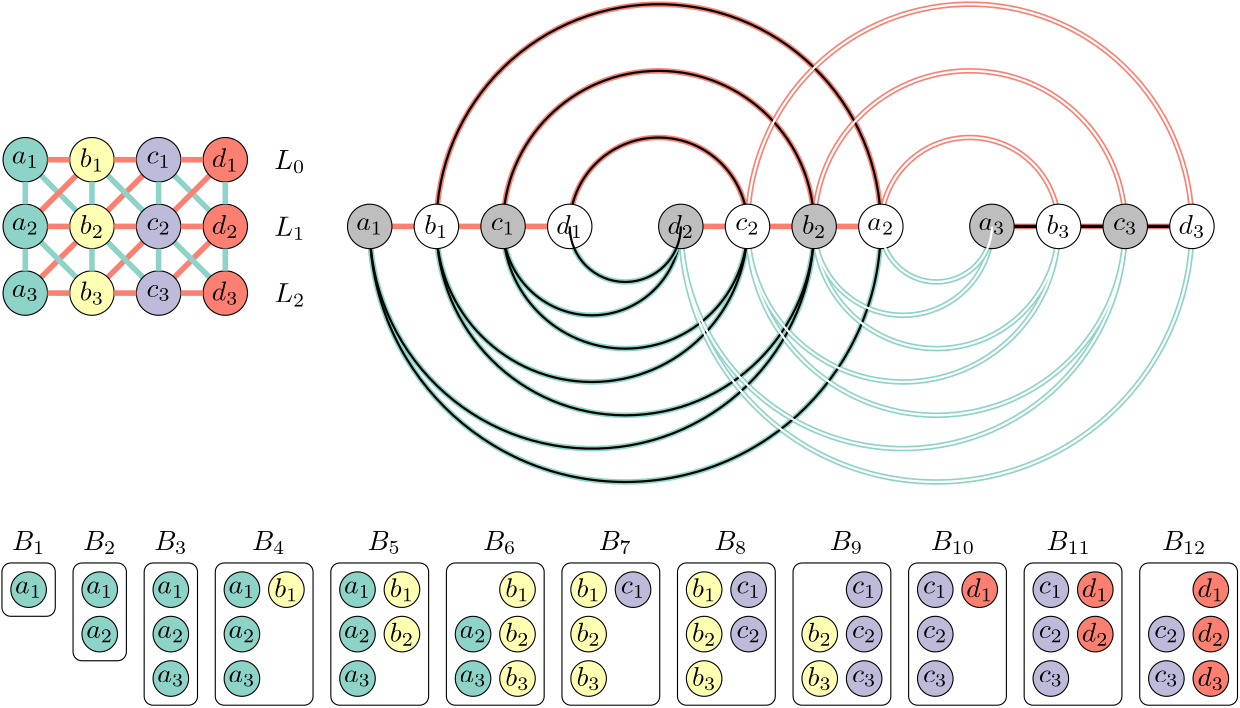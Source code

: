<?xml version="1.0"?>
<!DOCTYPE ipe SYSTEM "ipe.dtd">
<ipe version="70218" creator="Ipe 7.2.18">
<info created="D:20200901120612" modified="D:20200902082952"/>
<ipestyle name="basic">
<symbol name="arrow/arc(spx)">
<path stroke="sym-stroke" fill="sym-stroke" pen="sym-pen">
0 0 m
-1 0.333 l
-1 -0.333 l
h
</path>
</symbol>
<symbol name="arrow/farc(spx)">
<path stroke="sym-stroke" fill="white" pen="sym-pen">
0 0 m
-1 0.333 l
-1 -0.333 l
h
</path>
</symbol>
<symbol name="arrow/ptarc(spx)">
<path stroke="sym-stroke" fill="sym-stroke" pen="sym-pen">
0 0 m
-1 0.333 l
-0.8 0 l
-1 -0.333 l
h
</path>
</symbol>
<symbol name="arrow/fptarc(spx)">
<path stroke="sym-stroke" fill="white" pen="sym-pen">
0 0 m
-1 0.333 l
-0.8 0 l
-1 -0.333 l
h
</path>
</symbol>
<symbol name="mark/circle(sx)" transformations="translations">
<path fill="sym-stroke">
0.6 0 0 0.6 0 0 e
0.4 0 0 0.4 0 0 e
</path>
</symbol>
<symbol name="mark/disk(sx)" transformations="translations">
<path fill="sym-stroke">
0.6 0 0 0.6 0 0 e
</path>
</symbol>
<symbol name="mark/fdisk(sfx)" transformations="translations">
<group>
<path fill="sym-fill">
0.5 0 0 0.5 0 0 e
</path>
<path fill="sym-stroke" fillrule="eofill">
0.6 0 0 0.6 0 0 e
0.4 0 0 0.4 0 0 e
</path>
</group>
</symbol>
<symbol name="mark/box(sx)" transformations="translations">
<path fill="sym-stroke" fillrule="eofill">
-0.6 -0.6 m
0.6 -0.6 l
0.6 0.6 l
-0.6 0.6 l
h
-0.4 -0.4 m
0.4 -0.4 l
0.4 0.4 l
-0.4 0.4 l
h
</path>
</symbol>
<symbol name="mark/square(sx)" transformations="translations">
<path fill="sym-stroke">
-0.6 -0.6 m
0.6 -0.6 l
0.6 0.6 l
-0.6 0.6 l
h
</path>
</symbol>
<symbol name="mark/fsquare(sfx)" transformations="translations">
<group>
<path fill="sym-fill">
-0.5 -0.5 m
0.5 -0.5 l
0.5 0.5 l
-0.5 0.5 l
h
</path>
<path fill="sym-stroke" fillrule="eofill">
-0.6 -0.6 m
0.6 -0.6 l
0.6 0.6 l
-0.6 0.6 l
h
-0.4 -0.4 m
0.4 -0.4 l
0.4 0.4 l
-0.4 0.4 l
h
</path>
</group>
</symbol>
<symbol name="mark/cross(sx)" transformations="translations">
<group>
<path fill="sym-stroke">
-0.43 -0.57 m
0.57 0.43 l
0.43 0.57 l
-0.57 -0.43 l
h
</path>
<path fill="sym-stroke">
-0.43 0.57 m
0.57 -0.43 l
0.43 -0.57 l
-0.57 0.43 l
h
</path>
</group>
</symbol>
<symbol name="arrow/fnormal(spx)">
<path stroke="sym-stroke" fill="white" pen="sym-pen">
0 0 m
-1 0.333 l
-1 -0.333 l
h
</path>
</symbol>
<symbol name="arrow/pointed(spx)">
<path stroke="sym-stroke" fill="sym-stroke" pen="sym-pen">
0 0 m
-1 0.333 l
-0.8 0 l
-1 -0.333 l
h
</path>
</symbol>
<symbol name="arrow/fpointed(spx)">
<path stroke="sym-stroke" fill="white" pen="sym-pen">
0 0 m
-1 0.333 l
-0.8 0 l
-1 -0.333 l
h
</path>
</symbol>
<symbol name="arrow/linear(spx)">
<path stroke="sym-stroke" pen="sym-pen">
-1 0.333 m
0 0 l
-1 -0.333 l
</path>
</symbol>
<symbol name="arrow/fdouble(spx)">
<path stroke="sym-stroke" fill="white" pen="sym-pen">
0 0 m
-1 0.333 l
-1 -0.333 l
h
-1 0 m
-2 0.333 l
-2 -0.333 l
h
</path>
</symbol>
<symbol name="arrow/double(spx)">
<path stroke="sym-stroke" fill="sym-stroke" pen="sym-pen">
0 0 m
-1 0.333 l
-1 -0.333 l
h
-1 0 m
-2 0.333 l
-2 -0.333 l
h
</path>
</symbol>
<symbol name="arrow/mid-normal(spx)">
<path stroke="sym-stroke" fill="sym-stroke" pen="sym-pen">
0.5 0 m
-0.5 0.333 l
-0.5 -0.333 l
h
</path>
</symbol>
<symbol name="arrow/mid-fnormal(spx)">
<path stroke="sym-stroke" fill="white" pen="sym-pen">
0.5 0 m
-0.5 0.333 l
-0.5 -0.333 l
h
</path>
</symbol>
<symbol name="arrow/mid-pointed(spx)">
<path stroke="sym-stroke" fill="sym-stroke" pen="sym-pen">
0.5 0 m
-0.5 0.333 l
-0.3 0 l
-0.5 -0.333 l
h
</path>
</symbol>
<symbol name="arrow/mid-fpointed(spx)">
<path stroke="sym-stroke" fill="white" pen="sym-pen">
0.5 0 m
-0.5 0.333 l
-0.3 0 l
-0.5 -0.333 l
h
</path>
</symbol>
<symbol name="arrow/mid-double(spx)">
<path stroke="sym-stroke" fill="sym-stroke" pen="sym-pen">
1 0 m
0 0.333 l
0 -0.333 l
h
0 0 m
-1 0.333 l
-1 -0.333 l
h
</path>
</symbol>
<symbol name="arrow/mid-fdouble(spx)">
<path stroke="sym-stroke" fill="white" pen="sym-pen">
1 0 m
0 0.333 l
0 -0.333 l
h
0 0 m
-1 0.333 l
-1 -0.333 l
h
</path>
</symbol>
<pen name="heavier" value="0.8"/>
<pen name="fat" value="1.2"/>
<pen name="ultrafat" value="2"/>
<symbolsize name="large" value="5"/>
<symbolsize name="small" value="2"/>
<symbolsize name="tiny" value="1.1"/>
<arrowsize name="large" value="10"/>
<arrowsize name="small" value="5"/>
<arrowsize name="tiny" value="3"/>
<color name="red" value="1 0 0"/>
<color name="blue" value="0 0 1"/>
<color name="green" value="0 1 0"/>
<color name="yellow" value="1 1 0"/>
<color name="orange" value="1 0.647 0"/>
<color name="gold" value="1 0.843 0"/>
<color name="purple" value="0.627 0.125 0.941"/>
<color name="gray" value="0.745"/>
<color name="brown" value="0.647 0.165 0.165"/>
<color name="navy" value="0 0 0.502"/>
<color name="pink" value="1 0.753 0.796"/>
<color name="seagreen" value="0.18 0.545 0.341"/>
<color name="turquoise" value="0.251 0.878 0.816"/>
<color name="violet" value="0.933 0.51 0.933"/>
<color name="darkblue" value="0 0 0.545"/>
<color name="darkcyan" value="0 0.545 0.545"/>
<color name="darkgray" value="0.663"/>
<color name="darkgreen" value="0 0.392 0"/>
<color name="darkmagenta" value="0.545 0 0.545"/>
<color name="darkorange" value="1 0.549 0"/>
<color name="darkred" value="0.545 0 0"/>
<color name="lightblue" value="0.678 0.847 0.902"/>
<color name="lightcyan" value="0.878 1 1"/>
<color name="lightgray" value="0.827"/>
<color name="lightgreen" value="0.565 0.933 0.565"/>
<color name="lightyellow" value="1 1 0.878"/>
<dashstyle name="dotted" value="[1 3] 0"/>
<dashstyle name="dashed" value="[4] 0"/>
<dashstyle name="dash dotted" value="[4 2 1 2] 0"/>
<dashstyle name="dash dot dotted" value="[4 2 1 2 1 2] 0"/>
<textsize name="large" value="\large"/>
<textsize name="small" value="\small"/>
<textsize name="tiny" value="\tiny"/>
<textsize name="Large" value="\Large"/>
<textsize name="LARGE" value="\LARGE"/>
<textsize name="huge" value="\huge"/>
<textsize name="Huge" value="\Huge"/>
<textsize name="footnote" value="\footnotesize"/>
<textstyle name="center" begin="\begin{center}" end="\end{center}"/>
<textstyle name="itemize" begin="\begin{itemize}" end="\end{itemize}"/>
<textstyle name="item" begin="\begin{itemize}\item{}" end="\end{itemize}"/>
<gridsize name="4 pts" value="4"/>
<gridsize name="8 pts (~3 mm)" value="8"/>
<gridsize name="16 pts (~6 mm)" value="16"/>
<gridsize name="32 pts (~12 mm)" value="32"/>
<gridsize name="10 pts (~3.5 mm)" value="10"/>
<gridsize name="20 pts (~7 mm)" value="20"/>
<gridsize name="14 pts (~5 mm)" value="14"/>
<gridsize name="28 pts (~10 mm)" value="28"/>
<gridsize name="56 pts (~20 mm)" value="56"/>
<anglesize name="90 deg" value="90"/>
<anglesize name="60 deg" value="60"/>
<anglesize name="45 deg" value="45"/>
<anglesize name="30 deg" value="30"/>
<anglesize name="22.5 deg" value="22.5"/>
<opacity name="10%" value="0.1"/>
<opacity name="30%" value="0.3"/>
<opacity name="50%" value="0.5"/>
<opacity name="75%" value="0.75"/>
<tiling name="falling" angle="-60" step="4" width="1"/>
<tiling name="rising" angle="30" step="4" width="1"/>
</ipestyle>
<ipestyle name="brew">
<color name="aliceblue" value="0.941 0.973 1"/>
<color name="brew1" value="0.552 0.827 0.78"/>
<color name="brew2" value="1 1 0.701"/>
<color name="brew3" value="0.745 0.729 0.854"/>
<color name="brew4" value="0.984 0.501 0.447"/>
<color name="brew5" value="0.501 0.694 0.827"/>
<color name="brew6" value="0.992 0.705 0.384"/>
<color name="brew7" value="0.701 0.87 0.411"/>
<color name="brew8" value="0.988 0.803 0.898"/>
</ipestyle>
<page>
<layer name="alpha"/>
<layer name="diagonals"/>
<layer name="positive-slope"/>
<layer name="bags"/>
<layer name="L23"/>
<layer name="L12"/>
<layer name="non-positive"/>
<layer name="mod-colour"/>
<view layers="alpha diagonals positive-slope bags L23 L12 non-positive mod-colour" active="mod-colour"/>
<path layer="L12" matrix="1 0 0 -1 -48 1484" stroke="brew1" pen="ultrafat">
252 764 m
80 0 0 -80 332 764 411.9 760.005 a
</path>
<path matrix="1 0 0 -1 -48 1484" stroke="brew1" pen="ultrafat">
276 764 m
56 0 0 -56 332 764 388 764 a
</path>
<path matrix="1 0 0 -1 -48 1484" stroke="brew1" pen="ultrafat">
300 764 m
32 0 0 -32 332 764 364 764 a
</path>
<path matrix="1 0 0 1 -48 -44" stroke="brew1" pen="ultrafat">
300 764 m
44 0 0 44 344 764 388 764 a
</path>
<path matrix="1 0 0 1 -48 -44" stroke="brew1" pen="ultrafat">
276 764 m
68 0 0 68 344 764 412 764 a
</path>
<path matrix="1 0 0 1 -48 -44" stroke="brew1" pen="ultrafat">
252 764 m
92 0 0 92 344 764 436 764 a
</path>
<path layer="L23" matrix="1 0 0 1 132 -44" stroke="brew1" pen="ultrafat">
184 764 m
92 0 0 92 276 764 368 764 a
</path>
<path matrix="1 0 0 1 132 -44" stroke="brew1" pen="ultrafat">
232 764 m
44 0 0 44 276 764 320 764 a
</path>
<path matrix="1 0 0 1 132 -44" stroke="brew1" pen="ultrafat">
208 764 m
68 0 0 68 276 764 344 764 a
</path>
<path layer="L12" matrix="1 0 0 -1 64 1484" stroke="brew1" pen="ultrafat">
252 764 m
80 0 0 -80 332 764 411.9 760.005 a
</path>
<path matrix="1 0 0 -1 64 1484" stroke="brew1" pen="ultrafat">
276 764 m
56 0 0 -56 332 764 388 764 a
</path>
<path matrix="1 0 0 -1 64 1484" stroke="brew1" pen="ultrafat">
300 764 m
32 0 0 -32 332 764 364 764 a
</path>
<path layer="mod-colour" matrix="1 0 0 -1 -48 1483.99" stroke="black" pen="heavier">
252 764 m
80 0 0 -80 332 764 411.9 760.005 a
</path>
<path matrix="1 0 0 -1 -48 1483.99" stroke="black" pen="heavier">
276 764 m
56 0 0 -56 332 764 388 764 a
</path>
<path matrix="1 0 0 -1 -48 1483.99" stroke="black" pen="heavier">
300 764 m
32 0 0 -32 332 764 364 764 a
</path>
<path matrix="1 0 0 1 -48 -44.005" stroke="black" pen="heavier">
300 764 m
44 0 0 44 344 764 388 764 a
</path>
<path matrix="1 0 0 1 -48 -44.005" stroke="black" pen="heavier">
276 764 m
68 0 0 68 344 764 412 764 a
</path>
<path matrix="1 0 0 1 -48 -44.005" stroke="black" pen="heavier">
252 764 m
92 0 0 92 344 764 436 764 a
</path>
<path matrix="1 0 0 1 132 -44" stroke="white" pen="heavier">
184 764 m
92 0 0 92 276 764 368 764 a
</path>
<path matrix="1 0 0 1 132 -44" stroke="white" pen="heavier">
232 764 m
44 0 0 44 276 764 320 764 a
</path>
<path matrix="1 0 0 1 132 -44" stroke="white" pen="heavier">
208 764 m
68 0 0 68 276 764 344 764 a
</path>
<path matrix="1 0 0 -1 64 1484" stroke="white" pen="heavier">
252 764 m
80 0 0 -80 332 764 411.9 760.005 a
</path>
<path matrix="1 0 0 -1 64 1484" stroke="white" pen="heavier">
276 764 m
56 0 0 -56 332 764 388 764 a
</path>
<path matrix="1 0 0 -1 64 1484" stroke="white" pen="heavier">
300 764 m
32 0 0 -32 332 764 364 764 a
</path>
<path layer="L12" matrix="1 0 0 1 -24 -44.005" stroke="brew4" pen="ultrafat">
252 764 m
80 0 0 -80 332 764 411.9 760.005 a
</path>
<path matrix="1 0 0 1 -24 -44.005" stroke="brew4" pen="ultrafat">
276 764 m
56 0 0 -56 332 764 388 764 a
</path>
<path matrix="1 0 0 1 -24 -44.005" stroke="brew4" pen="ultrafat">
300 764 m
32 0 0 -32 332 764 364 764 a
</path>
<path layer="L23" matrix="1 0 0 1 88 -43.995" stroke="brew4" pen="ultrafat">
252 764 m
80 0 0 -80 332 764 411.9 760.005 a
</path>
<path matrix="1 0 0 1 88 -43.995" stroke="brew4" pen="ultrafat">
276 764 m
56 0 0 -56 332 764 388 764 a
</path>
<path matrix="1 0 0 1 88 -43.995" stroke="brew4" pen="ultrafat">
300 764 m
32 0 0 -32 332 764 364 764 a
</path>
<path layer="mod-colour" matrix="1 0 0 1 -24 -44.01" stroke="black" pen="heavier">
252 764 m
80 0 0 -80 332 764 411.9 760.005 a
</path>
<path matrix="1 0 0 1 -24 -44.01" stroke="black" pen="heavier">
276 764 m
56 0 0 -56 332 764 388 764 a
</path>
<path matrix="1 0 0 1 -24 -44.01" stroke="black" pen="heavier">
300 764 m
32 0 0 -32 332 764 364 764 a
</path>
<path matrix="1 0 0 1 88 -43.995" stroke="white" pen="heavier">
252 764 m
80 0 0 -80 332 764 411.9 760.005 a
</path>
<path matrix="1 0 0 1 88 -43.995" stroke="white" pen="heavier">
276 764 m
56 0 0 -56 332 764 388 764 a
</path>
<path matrix="1 0 0 1 88 -43.995" stroke="white" pen="heavier">
300 764 m
32 0 0 -32 332 764 364 764 a
</path>
<path layer="diagonals" matrix="1 0 0 1 -20 -16" stroke="brew4" pen="ultrafat">
232 736 m
240 736 l
</path>
<path matrix="1 0 0 1 4 -16" stroke="brew4" pen="ultrafat">
232 736 m
240 736 l
</path>
<path matrix="1 0 0 1 28 -16" stroke="brew4" pen="ultrafat">
232 736 m
240 736 l
</path>
<path matrix="-1 0 0 -1 612 1432" stroke="brew4" pen="ultrafat">
232 712 m
240 712 l
</path>
<path matrix="-1 0 0 -1 588 1432" stroke="brew4" pen="ultrafat">
232 712 m
240 712 l
</path>
<path matrix="-1 0 0 -1 564 1432" stroke="brew4" pen="ultrafat">
232 712 m
240 712 l
</path>
<path matrix="1 0 0 1 204 32" stroke="brew4" pen="ultrafat">
232 688 m
240 688 l
</path>
<path matrix="1 0 0 1 228 32" stroke="brew4" pen="ultrafat">
232 688 m
240 688 l
</path>
<path matrix="1 0 0 1 252 32" stroke="brew4" pen="ultrafat">
232 688 m
240 688 l
</path>
<path layer="L12" matrix="1 0 0 1 -48 -44" stroke="brew1" pen="ultrafat">
324 764 m
20 0 0 20 344 764 364 764 a
</path>
<path layer="L23" matrix="1 0 0 1 132 -44" stroke="brew1" pen="ultrafat">
256 764 m
20 0 0 20 276 764 296 764 a
</path>
<path layer="positive-slope" matrix="1 0 0 1 24 60" stroke="brew1" pen="ultrafat">
56 684 m
80 660 l
</path>
<path layer="non-positive" matrix="1 0 0 1 24 60" stroke="brew4" pen="ultrafat">
56 660 m
80 684 l
</path>
<path matrix="1 0 0 1 24 60" stroke="brew4" pen="ultrafat">
56 636 m
80 660 l
</path>
<path layer="positive-slope" matrix="1 0 0 1 24 60" stroke="brew1" pen="ultrafat">
56 660 m
80 636 l
</path>
<path layer="non-positive" matrix="1 0 0 1 24 60" stroke="brew4" pen="ultrafat">
80 636 m
104 660 l
</path>
<path layer="positive-slope" matrix="1 0 0 1 24 60" stroke="brew1" pen="ultrafat">
80 660 m
104 636 l
</path>
<path layer="non-positive" matrix="1 0 0 1 24 60" stroke="brew4" pen="ultrafat">
80 660 m
104 684 l
</path>
<path layer="positive-slope" matrix="1 0 0 1 24 60" stroke="brew1" pen="ultrafat">
80 684 m
104 660 l
</path>
<path matrix="1 0 0 1 24 60" stroke="brew1" pen="ultrafat">
104 684 m
128 660 l
</path>
<path layer="non-positive" matrix="1 0 0 1 24 60" stroke="brew4" pen="ultrafat">
104 660 m
128 684 l
</path>
<path matrix="1 0 0 1 24 60" stroke="brew4" pen="ultrafat">
104 636 m
128 660 l
</path>
<path layer="positive-slope" matrix="1 0 0 1 24 60" stroke="brew1" pen="ultrafat">
104 660 m
128 636 l
</path>
<path layer="alpha" matrix="1 0 0 1 -144 8" stroke="black" fill="brew1">
8 0 0 8 224 736 e
</path>
<path matrix="1 0 0 1 -144 -16" stroke="black" fill="brew1">
8 0 0 8 224 736 e
</path>
<path matrix="1 0 0 1 -144 -40" stroke="black" fill="brew1">
8 0 0 8 224 736 e
</path>
<path layer="positive-slope" matrix="1 0 0 1 -144 8" stroke="brew1" fill="brew1" pen="ultrafat">
224 704 m
224 696 l
</path>
<path matrix="1 0 0 1 -144 8" stroke="brew1" fill="brew1" pen="ultrafat">
224 728 m
224 720 l
</path>
<path layer="alpha" matrix="1 0 0 1 -120 8" stroke="black" fill="brew2">
8 0 0 8 224 736 e
</path>
<path matrix="1 0 0 1 -120 -16" stroke="black" fill="brew2">
8 0 0 8 224 736 e
</path>
<path matrix="1 0 0 1 -120 -40" stroke="black" fill="brew2">
8 0 0 8 224 736 e
</path>
<path layer="positive-slope" matrix="1 0 0 1 -120 8" stroke="brew1" fill="brew2" pen="ultrafat">
224 704 m
224 696 l
</path>
<path matrix="1 0 0 1 -120 8" stroke="brew1" fill="brew2" pen="ultrafat">
224 728 m
224 720 l
</path>
<path layer="alpha" matrix="1 0 0 1 -96 8" stroke="black" fill="brew3">
8 0 0 8 224 736 e
</path>
<path matrix="1 0 0 1 -96 -16" stroke="black" fill="brew3">
8 0 0 8 224 736 e
</path>
<path matrix="1 0 0 1 -96 -40" stroke="black" fill="brew3">
8 0 0 8 224 736 e
</path>
<path layer="positive-slope" matrix="1 0 0 1 -96 8" stroke="brew1" fill="brew3" pen="ultrafat">
224 704 m
224 696 l
</path>
<path matrix="1 0 0 1 -96 8" stroke="brew1" fill="brew3" pen="ultrafat">
224 728 m
224 720 l
</path>
<path layer="alpha" matrix="1 0 0 1 -72 8" stroke="black" fill="brew4">
8 0 0 8 224 736 e
</path>
<path matrix="1 0 0 1 -72 -16" stroke="black" fill="brew4">
8 0 0 8 224 736 e
</path>
<path matrix="1 0 0 1 -72 -40" stroke="black" fill="brew4">
8 0 0 8 224 736 e
</path>
<path layer="positive-slope" matrix="1 0 0 1 -72 8" stroke="brew1" fill="brew4" pen="ultrafat">
224 704 m
224 696 l
</path>
<path matrix="1 0 0 1 -72 8" stroke="brew1" fill="brew4" pen="ultrafat">
224 728 m
224 720 l
</path>
<text layer="alpha" matrix="1 0 0 1 -144 8" transformations="translations" pos="224 736" stroke="black" type="label" width="9.736" height="4.294" depth="1.49" halign="center" valign="center" style="math">a_1</text>
<path layer="non-positive" matrix="1 0 0 1 -144 8" stroke="brew4" pen="ultrafat">
232 736 m
240 736 l
</path>
<text layer="alpha" matrix="1 0 0 1 -120 8" transformations="translations" pos="224 736" stroke="black" type="label" width="8.745" height="6.923" depth="1.49" halign="center" valign="center" style="math">b_1</text>
<path layer="non-positive" matrix="1 0 0 1 -120 8" stroke="brew4" pen="ultrafat">
232 736 m
240 736 l
</path>
<text layer="alpha" matrix="1 0 0 1 -96 8" transformations="translations" pos="224 736" stroke="black" type="label" width="8.781" height="4.294" depth="1.49" halign="center" valign="center" style="math">c_1</text>
<path layer="non-positive" matrix="1 0 0 1 -96 8" stroke="brew4" pen="ultrafat">
232 736 m
240 736 l
</path>
<text layer="alpha" matrix="1 0 0 1 -72 8" transformations="translations" pos="224 736" stroke="black" type="label" width="9.655" height="6.923" depth="1.49" halign="center" valign="center" style="math">d_1</text>
<text matrix="1 0 0 1 -144 -16" transformations="translations" pos="224 736" stroke="black" type="label" width="9.736" height="4.294" depth="1.49" halign="center" valign="center" style="math">a_2</text>
<path layer="non-positive" matrix="1 0 0 1 -144 8" stroke="brew4" pen="ultrafat">
232 712 m
240 712 l
</path>
<text layer="alpha" matrix="1 0 0 1 -120 -16" transformations="translations" pos="224 736" stroke="black" type="label" width="8.745" height="6.923" depth="1.49" halign="center" valign="center" style="math">b_2</text>
<path layer="non-positive" matrix="1 0 0 1 -120 8" stroke="brew4" pen="ultrafat">
232 712 m
240 712 l
</path>
<text layer="alpha" matrix="1 0 0 1 -96 -16" transformations="translations" pos="224 736" stroke="black" type="label" width="8.781" height="4.294" depth="1.49" halign="center" valign="center" style="math">c_2</text>
<path layer="non-positive" matrix="1 0 0 1 -96 8" stroke="brew4" pen="ultrafat">
232 712 m
240 712 l
</path>
<text layer="alpha" matrix="1 0 0 1 -72 -16" transformations="translations" pos="224 736" stroke="black" type="label" width="9.655" height="6.923" depth="1.49" halign="center" valign="center" style="math">d_2</text>
<text matrix="1 0 0 1 -144 -40" transformations="translations" pos="224 736" stroke="black" type="label" width="9.736" height="4.294" depth="1.49" halign="center" valign="center" style="math">a_3</text>
<path layer="non-positive" matrix="1 0 0 1 -144 8" stroke="brew4" pen="ultrafat">
232 688 m
240 688 l
</path>
<text layer="alpha" matrix="1 0 0 1 -120 -40" transformations="translations" pos="224 736" stroke="black" type="label" width="8.745" height="6.923" depth="1.49" halign="center" valign="center" style="math">b_3</text>
<path layer="non-positive" matrix="1 0 0 1 -120 8" stroke="brew4" pen="ultrafat">
232 688 m
240 688 l
</path>
<text layer="alpha" matrix="1 0 0 1 -96 -40" transformations="translations" pos="224 736" stroke="black" type="label" width="8.781" height="4.294" depth="1.49" halign="center" valign="center" style="math">c_3</text>
<path layer="non-positive" matrix="1 0 0 1 -96 8" stroke="brew4" pen="ultrafat">
232 688 m
240 688 l
</path>
<text layer="alpha" matrix="1 0 0 1 -72 -40" transformations="translations" pos="224 736" stroke="black" type="label" width="9.655" height="6.923" depth="1.49" halign="center" valign="center" style="math">d_3</text>
<path layer="diagonals" matrix="1 0 0 1 -20 -16" stroke="black" fill="gray">
8 0 0 8 224 736 e
</path>
<path matrix="1 0 0 1 4 -16" stroke="black" fill="white">
8 0 0 8 224 736 e
</path>
<path matrix="1 0 0 1 28 -16" stroke="black" fill="gray">
8 0 0 8 224 736 e
</path>
<path matrix="1 0 0 1 52 -16" stroke="black" fill="white">
8 0 0 8 224 736 e
</path>
<text matrix="1 0 0 1 -20 -16" transformations="translations" pos="224 736" stroke="black" type="label" width="9.736" height="4.294" depth="1.49" halign="center" valign="center" style="math">a_1</text>
<text matrix="1 0 0 1 4 -16" transformations="translations" pos="224 736" stroke="black" type="label" width="8.745" height="6.923" depth="1.49" halign="center" valign="center" style="math">b_1</text>
<text matrix="1 0 0 1 28 -16" transformations="translations" pos="224 736" stroke="black" type="label" width="8.781" height="4.294" depth="1.49" halign="center" valign="center" style="math">c_1</text>
<text matrix="1 0 0 1 52 -16" transformations="translations" pos="224 736" stroke="black" type="label" width="9.655" height="6.923" depth="1.49" halign="center" valign="center" style="math">d_1</text>
<path matrix="-1 0 0 -1 612 1456" stroke="black" fill="white">
8 0 0 8 224 736 e
</path>
<path matrix="-1 0 0 -1 588 1456" stroke="black" fill="gray">
8 0 0 8 224 736 e
</path>
<path matrix="-1 0 0 -1 564 1456" stroke="black" fill="white">
8 0 0 8 224 736 e
</path>
<path matrix="-1 0 0 -1 540 1456" stroke="black" fill="gray">
8 0 0 8 224 736 e
</path>
<text matrix="-1 0 0 -1 612 1456" transformations="translations" pos="224 736" stroke="black" type="label" width="9.736" height="4.294" depth="1.49" halign="center" valign="center" style="math">a_2</text>
<text matrix="-1 0 0 -1 588 1456" transformations="translations" pos="224 736" stroke="black" type="label" width="8.745" height="6.923" depth="1.49" halign="center" valign="center" style="math">b_2</text>
<text matrix="-1 0 0 -1 564 1456" transformations="translations" pos="224 736" stroke="black" type="label" width="8.781" height="4.294" depth="1.49" halign="center" valign="center" style="math">c_2</text>
<text matrix="-1 0 0 -1 540 1456" transformations="translations" pos="224 736" stroke="black" type="label" width="9.655" height="6.923" depth="1.49" halign="center" valign="center" style="math">d_2</text>
<path matrix="1 0 0 1 204 -16" stroke="black" fill="gray">
8 0 0 8 224 736 e
</path>
<path matrix="1 0 0 1 228 -16" stroke="black" fill="white">
8 0 0 8 224 736 e
</path>
<path matrix="1 0 0 1 252 -16" stroke="black" fill="gray">
8 0 0 8 224 736 e
</path>
<path matrix="1 0 0 1 276 -16" stroke="black" fill="white">
8 0 0 8 224 736 e
</path>
<text matrix="1 0 0 1 204 -16" transformations="translations" pos="224 736" stroke="black" type="label" width="9.736" height="4.294" depth="1.49" halign="center" valign="center" style="math">a_3</text>
<text matrix="1 0 0 1 228 -16" transformations="translations" pos="224 736" stroke="black" type="label" width="8.745" height="6.923" depth="1.49" halign="center" valign="center" style="math">b_3</text>
<text matrix="1 0 0 1 252 -16" transformations="translations" pos="224 736" stroke="black" type="label" width="8.781" height="4.294" depth="1.49" halign="center" valign="center" style="math">c_3</text>
<text matrix="1 0 0 1 276 -16" transformations="translations" pos="224 736" stroke="black" type="label" width="9.655" height="6.923" depth="1.49" halign="center" valign="center" style="math">d_3</text>
<path layer="bags" matrix="0.8 0 0 0.8 62 -15.5698" stroke="black" fill="brew1">
8 0 0 8 224 736 e
</path>
<path matrix="0.8 0 0 0.8 62 -31.5698" stroke="black" fill="brew1">
8 0 0 8 224 736 e
</path>
<path matrix="0.8 0 0 0.8 78 0.4302" stroke="black" fill="brew2">
8 0 0 8 224 736 e
</path>
<path matrix="0.8 0 0 0.8 78 -15.5698" stroke="black" fill="brew2">
8 0 0 8 224 736 e
</path>
<path matrix="0.8 0 0 0.8 78 -31.5698" stroke="black" fill="brew2">
8 0 0 8 224 736 e
</path>
<text matrix="0.8 0 0 0.8 78 0.4302" transformations="translations" pos="224 736" stroke="black" type="label" width="8.745" height="6.923" depth="1.49" halign="center" valign="center" style="math">b_1</text>
<text matrix="0.8 0 0 0.8 62 -15.5698" transformations="translations" pos="224 736" stroke="black" type="label" width="9.736" height="4.294" depth="1.49" halign="center" valign="center" style="math">a_2</text>
<text matrix="0.8 0 0 0.8 78 -15.5698" transformations="translations" pos="224 736" stroke="black" type="label" width="8.745" height="6.923" depth="1.49" halign="center" valign="center" style="math">b_2</text>
<text matrix="0.8 0 0 0.8 62 -31.5698" transformations="translations" pos="224 736" stroke="black" type="label" width="9.736" height="4.294" depth="1.49" halign="center" valign="center" style="math">a_3</text>
<text matrix="0.8 0 0 0.8 78 -31.5698" transformations="translations" pos="224 736" stroke="black" type="label" width="8.745" height="6.923" depth="1.49" halign="center" valign="center" style="math">b_3</text>
<path matrix="0.8 0 0 0.8 20.4 0.4302" stroke="black" fill="brew1">
8 0 0 8 224 736 e
</path>
<path matrix="0.8 0 0 0.8 20.4 -15.5698" stroke="black" fill="brew1">
8 0 0 8 224 736 e
</path>
<path matrix="0.8 0 0 0.8 20.4 -31.5698" stroke="black" fill="brew1">
8 0 0 8 224 736 e
</path>
<path matrix="0.8 0 0 0.8 36.4 0.4302" stroke="black" fill="brew2">
8 0 0 8 224 736 e
</path>
<path matrix="0.8 0 0 0.8 36.4 -15.5698" stroke="black" fill="brew2">
8 0 0 8 224 736 e
</path>
<text matrix="0.8 0 0 0.8 20.4 0.4302" transformations="translations" pos="224 736" stroke="black" type="label" width="9.736" height="4.294" depth="1.49" halign="center" valign="center" style="math">a_1</text>
<text matrix="0.8 0 0 0.8 36.4 0.4302" transformations="translations" pos="224 736" stroke="black" type="label" width="8.745" height="6.923" depth="1.49" halign="center" valign="center" style="math">b_1</text>
<text matrix="0.8 0 0 0.8 20.4 -15.5698" transformations="translations" pos="224 736" stroke="black" type="label" width="9.736" height="4.294" depth="1.49" halign="center" valign="center" style="math">a_2</text>
<text matrix="0.8 0 0 0.8 36.4 -15.5698" transformations="translations" pos="224 736" stroke="black" type="label" width="8.745" height="6.923" depth="1.49" halign="center" valign="center" style="math">b_2</text>
<text matrix="0.8 0 0 0.8 20.4 -31.5698" transformations="translations" pos="224 736" stroke="black" type="label" width="9.736" height="4.294" depth="1.49" halign="center" valign="center" style="math">a_3</text>
<path matrix="0.8 0 0 0.8 -21.2 0.4302" stroke="black" fill="brew1">
8 0 0 8 224 736 e
</path>
<path matrix="0.8 0 0 0.8 -21.2 -15.5698" stroke="black" fill="brew1">
8 0 0 8 224 736 e
</path>
<path matrix="0.8 0 0 0.8 -21.2 -31.5698" stroke="black" fill="brew1">
8 0 0 8 224 736 e
</path>
<path matrix="0.8 0 0 0.8 -5.2 0.4302" stroke="black" fill="brew2">
8 0 0 8 224 736 e
</path>
<text matrix="0.8 0 0 0.8 -21.2 0.4302" transformations="translations" pos="224 736" stroke="black" type="label" width="9.736" height="4.294" depth="1.49" halign="center" valign="center" style="math">a_1</text>
<text matrix="0.8 0 0 0.8 -5.2 0.4302" transformations="translations" pos="224 736" stroke="black" type="label" width="8.745" height="6.923" depth="1.49" halign="center" valign="center" style="math">b_1</text>
<text matrix="0.8 0 0 0.8 -21.2 -15.5698" transformations="translations" pos="224 736" stroke="black" type="label" width="9.736" height="4.294" depth="1.49" halign="center" valign="center" style="math">a_2</text>
<text matrix="0.8 0 0 0.8 -21.2 -31.5698" transformations="translations" pos="224 736" stroke="black" type="label" width="9.736" height="4.294" depth="1.49" halign="center" valign="center" style="math">a_3</text>
<path matrix="0.8 0 0 0.8 -46.8 0.4302" stroke="black" fill="brew1">
8 0 0 8 224 736 e
</path>
<path matrix="0.8 0 0 0.8 -46.8 -15.5698" stroke="black" fill="brew1">
8 0 0 8 224 736 e
</path>
<path matrix="0.8 0 0 0.8 -46.8 -31.5698" stroke="black" fill="brew1">
8 0 0 8 224 736 e
</path>
<text matrix="0.8 0 0 0.8 -46.8 0.4302" transformations="translations" pos="224 736" stroke="black" type="label" width="9.736" height="4.294" depth="1.49" halign="center" valign="center" style="math">a_1</text>
<text matrix="0.8 0 0 0.8 -46.8 -15.5698" transformations="translations" pos="224 736" stroke="black" type="label" width="9.736" height="4.294" depth="1.49" halign="center" valign="center" style="math">a_2</text>
<text matrix="0.8 0 0 0.8 -46.8 -31.5698" transformations="translations" pos="224 736" stroke="black" type="label" width="9.736" height="4.294" depth="1.49" halign="center" valign="center" style="math">a_3</text>
<path matrix="0.8 0 0 0.8 -72.4 0.4302" stroke="black" fill="brew1">
8 0 0 8 224 736 e
</path>
<path matrix="0.8 0 0 0.8 -72.4 -15.5698" stroke="black" fill="brew1">
8 0 0 8 224 736 e
</path>
<text matrix="0.8 0 0 0.8 -72.4 0.4302" transformations="translations" pos="224 736" stroke="black" type="label" width="9.736" height="4.294" depth="1.49" halign="center" valign="center" style="math">a_1</text>
<text matrix="0.8 0 0 0.8 -72.4 -15.5698" transformations="translations" pos="224 736" stroke="black" type="label" width="9.736" height="4.294" depth="1.49" halign="center" valign="center" style="math">a_2</text>
<path matrix="0.8 0 0 0.8 -98 0.4302" stroke="black" fill="brew1">
8 0 0 8 224 736 e
</path>
<text matrix="0.8 0 0 0.8 -98 0.4302" transformations="translations" pos="224 736" stroke="black" type="label" width="9.736" height="4.294" depth="1.49" halign="center" valign="center" style="math">a_1</text>
<path matrix="0.8 0 0 0.8 103.6 0.4302" stroke="black" fill="brew2">
8 0 0 8 224 736 e
</path>
<path matrix="0.8 0 0 0.8 103.6 -15.5698" stroke="black" fill="brew2">
8 0 0 8 224 736 e
</path>
<path matrix="0.8 0 0 0.8 103.6 -31.5698" stroke="black" fill="brew2">
8 0 0 8 224 736 e
</path>
<text matrix="0.8 0 0 0.8 103.6 0.4302" transformations="translations" pos="224 736" stroke="black" type="label" width="8.745" height="6.923" depth="1.49" halign="center" valign="center" style="math">b_1</text>
<text matrix="0.8 0 0 0.8 103.6 -15.5698" transformations="translations" pos="224 736" stroke="black" type="label" width="8.745" height="6.923" depth="1.49" halign="center" valign="center" style="math">b_2</text>
<text matrix="0.8 0 0 0.8 103.6 -31.5698" transformations="translations" pos="224 736" stroke="black" type="label" width="8.745" height="6.923" depth="1.49" halign="center" valign="center" style="math">b_3</text>
<path matrix="0.8 0 0 0.8 119.6 0.4302" stroke="black" fill="brew3">
8 0 0 8 224 736 e
</path>
<text matrix="0.8 0 0 0.8 119.6 0.4302" transformations="translations" pos="224 736" stroke="black" type="label" width="8.781" height="4.294" depth="1.49" halign="center" valign="center" style="math">c_1</text>
<path matrix="0.8 0 0 0.8 145.2 0.4302" stroke="black" fill="brew2">
8 0 0 8 224 736 e
</path>
<path matrix="0.8 0 0 0.8 145.2 -15.5698" stroke="black" fill="brew2">
8 0 0 8 224 736 e
</path>
<path matrix="0.8 0 0 0.8 145.2 -31.5698" stroke="black" fill="brew2">
8 0 0 8 224 736 e
</path>
<text matrix="0.8 0 0 0.8 145.2 0.4302" transformations="translations" pos="224 736" stroke="black" type="label" width="8.745" height="6.923" depth="1.49" halign="center" valign="center" style="math">b_1</text>
<text matrix="0.8 0 0 0.8 145.2 -15.5698" transformations="translations" pos="224 736" stroke="black" type="label" width="8.745" height="6.923" depth="1.49" halign="center" valign="center" style="math">b_2</text>
<text matrix="0.8 0 0 0.8 145.2 -31.5698" transformations="translations" pos="224 736" stroke="black" type="label" width="8.745" height="6.923" depth="1.49" halign="center" valign="center" style="math">b_3</text>
<path matrix="0.8 0 0 0.8 161.2 0.4302" stroke="black" fill="brew3">
8 0 0 8 224 736 e
</path>
<text matrix="0.8 0 0 0.8 161.2 0.4302" transformations="translations" pos="224 736" stroke="black" type="label" width="8.781" height="4.294" depth="1.49" halign="center" valign="center" style="math">c_1</text>
<path matrix="0.8 0 0 0.8 161.2 -15.5698" stroke="black" fill="brew3">
8 0 0 8 224 736 e
</path>
<text matrix="0.8 0 0 0.8 161.2 -15.5698" transformations="translations" pos="224 736" stroke="black" type="label" width="8.781" height="4.294" depth="1.49" halign="center" valign="center" style="math">c_2</text>
<path matrix="0.8 0 0 0.8 186.8 -15.5698" stroke="black" fill="brew2">
8 0 0 8 224 736 e
</path>
<path matrix="0.8 0 0 0.8 186.8 -31.5698" stroke="black" fill="brew2">
8 0 0 8 224 736 e
</path>
<text matrix="0.8 0 0 0.8 186.8 -15.5698" transformations="translations" pos="224 736" stroke="black" type="label" width="8.745" height="6.923" depth="1.49" halign="center" valign="center" style="math">b_2</text>
<text matrix="0.8 0 0 0.8 186.8 -31.5698" transformations="translations" pos="224 736" stroke="black" type="label" width="8.745" height="6.923" depth="1.49" halign="center" valign="center" style="math">b_3</text>
<path matrix="0.8 0 0 0.8 202.8 0.4302" stroke="black" fill="brew3">
8 0 0 8 224 736 e
</path>
<text matrix="0.8 0 0 0.8 202.8 0.4302" transformations="translations" pos="224 736" stroke="black" type="label" width="8.781" height="4.294" depth="1.49" halign="center" valign="center" style="math">c_1</text>
<path matrix="0.8 0 0 0.8 202.8 -15.5698" stroke="black" fill="brew3">
8 0 0 8 224 736 e
</path>
<text matrix="0.8 0 0 0.8 202.8 -15.5698" transformations="translations" pos="224 736" stroke="black" type="label" width="8.781" height="4.294" depth="1.49" halign="center" valign="center" style="math">c_2</text>
<path matrix="0.8 0 0 0.8 202.8 -31.5698" stroke="black" fill="brew3">
8 0 0 8 224 736 e
</path>
<text matrix="0.8 0 0 0.8 202.8 -31.5698" transformations="translations" pos="224 736" stroke="black" type="label" width="8.781" height="4.294" depth="1.49" halign="center" valign="center" style="math">c_3</text>
<path matrix="0.8 0 0 0.8 228.4 0.4302" stroke="black" fill="brew3">
8 0 0 8 224 736 e
</path>
<text matrix="0.8 0 0 0.8 228.4 0.4302" transformations="translations" pos="224 736" stroke="black" type="label" width="8.781" height="4.294" depth="1.49" halign="center" valign="center" style="math">c_1</text>
<path matrix="0.8 0 0 0.8 228.4 -15.5698" stroke="black" fill="brew3">
8 0 0 8 224 736 e
</path>
<text matrix="0.8 0 0 0.8 228.4 -15.5698" transformations="translations" pos="224 736" stroke="black" type="label" width="8.781" height="4.294" depth="1.49" halign="center" valign="center" style="math">c_2</text>
<path matrix="0.8 0 0 0.8 228.4 -31.5698" stroke="black" fill="brew3">
8 0 0 8 224 736 e
</path>
<text matrix="0.8 0 0 0.8 228.4 -31.5698" transformations="translations" pos="224 736" stroke="black" type="label" width="8.781" height="4.294" depth="1.49" halign="center" valign="center" style="math">c_3</text>
<path matrix="0.8 0 0 0.8 244.4 0.4302" stroke="black" fill="brew4">
8 0 0 8 224 736 e
</path>
<text matrix="0.8 0 0 0.8 244.4 0.4302" transformations="translations" pos="224 736" stroke="black" type="label" width="9.655" height="6.923" depth="1.49" halign="center" valign="center" style="math">d_1</text>
<path matrix="0.8 0 0 0.8 270 0.4302" stroke="black" fill="brew3">
8 0 0 8 224 736 e
</path>
<text matrix="0.8 0 0 0.8 270 0.4302" transformations="translations" pos="224 736" stroke="black" type="label" width="8.781" height="4.294" depth="1.49" halign="center" valign="center" style="math">c_1</text>
<path matrix="0.8 0 0 0.8 270 -15.5698" stroke="black" fill="brew3">
8 0 0 8 224 736 e
</path>
<text matrix="0.8 0 0 0.8 270 -15.5698" transformations="translations" pos="224 736" stroke="black" type="label" width="8.781" height="4.294" depth="1.49" halign="center" valign="center" style="math">c_2</text>
<path matrix="0.8 0 0 0.8 270 -31.5698" stroke="black" fill="brew3">
8 0 0 8 224 736 e
</path>
<text matrix="0.8 0 0 0.8 270 -31.5698" transformations="translations" pos="224 736" stroke="black" type="label" width="8.781" height="4.294" depth="1.49" halign="center" valign="center" style="math">c_3</text>
<path matrix="0.8 0 0 0.8 286 0.4302" stroke="black" fill="brew4">
8 0 0 8 224 736 e
</path>
<text matrix="0.8 0 0 0.8 286 0.4302" transformations="translations" pos="224 736" stroke="black" type="label" width="9.655" height="6.923" depth="1.49" halign="center" valign="center" style="math">d_1</text>
<path matrix="0.8 0 0 0.8 286 -15.5698" stroke="black" fill="brew4">
8 0 0 8 224 736 e
</path>
<text matrix="0.8 0 0 0.8 286 -15.5698" transformations="translations" pos="224 736" stroke="black" type="label" width="9.655" height="6.923" depth="1.49" halign="center" valign="center" style="math">d_2</text>
<path matrix="0.8 0 0 0.8 311.6 -15.5698" stroke="black" fill="brew3">
8 0 0 8 224 736 e
</path>
<text matrix="0.8 0 0 0.8 311.6 -15.5698" transformations="translations" pos="224 736" stroke="black" type="label" width="8.781" height="4.294" depth="1.49" halign="center" valign="center" style="math">c_2</text>
<path matrix="0.8 0 0 0.8 311.6 -31.5698" stroke="black" fill="brew3">
8 0 0 8 224 736 e
</path>
<text matrix="0.8 0 0 0.8 311.6 -31.5698" transformations="translations" pos="224 736" stroke="black" type="label" width="8.781" height="4.294" depth="1.49" halign="center" valign="center" style="math">c_3</text>
<path matrix="0.8 0 0 0.8 327.6 0.4302" stroke="black" fill="brew4">
8 0 0 8 224 736 e
</path>
<text matrix="0.8 0 0 0.8 327.6 0.4302" transformations="translations" pos="224 736" stroke="black" type="label" width="9.655" height="6.923" depth="1.49" halign="center" valign="center" style="math">d_1</text>
<path matrix="0.8 0 0 0.8 327.6 -15.5698" stroke="black" fill="brew4">
8 0 0 8 224 736 e
</path>
<text matrix="0.8 0 0 0.8 327.6 -15.5698" transformations="translations" pos="224 736" stroke="black" type="label" width="9.655" height="6.923" depth="1.49" halign="center" valign="center" style="math">d_2</text>
<path matrix="0.8 0 0 0.8 327.6 -31.5698" stroke="black" fill="brew4">
8 0 0 8 224 736 e
</path>
<text matrix="0.8 0 0 0.8 327.6 -31.5698" transformations="translations" pos="224 736" stroke="black" type="label" width="9.655" height="6.923" depth="1.49" halign="center" valign="center" style="math">d_3</text>
<path layer="mod-colour" matrix="1 0 0 1 -48 -44.005" stroke="black" pen="heavier">
324 764 m
20 0 0 20 344 764 364 764 a
</path>
<path matrix="1 0 0 1 132 -44" stroke="white" pen="heavier">
256 764 m
20 0 0 20 276 764 296 764 a
</path>
<text layer="alpha" matrix="1 0 0 1 -48.772 7.33" transformations="translations" pos="224 736" stroke="black" type="label" width="11.25" height="6.812" depth="1.49" halign="center" valign="center" style="math">L_0</text>
<text matrix="1 0 0 1 -48.772 -16.67" transformations="translations" pos="224 736" stroke="black" type="label" width="11.25" height="6.812" depth="1.49" halign="center" valign="center" style="math">L_1</text>
<text matrix="1 0 0 1 -48.772 -40.67" transformations="translations" pos="224 736" stroke="black" type="label" width="11.25" height="6.812" depth="1.49" halign="center" valign="center" style="math">L_2</text>
<path stroke="white" pen="heavier">
88 752 m
168 796 l
</path>
<path matrix="0.8 0 0 0.8 58.8 99.6302" stroke="black">
40 604 m
40 620 l
4 0 0 4 36 620 36 624 a
20 624 l
4 0 0 4 20 620 16 620 a
16 604 l
4 0 0 4 20 604 20 600 a
36 600 l
4 0 0 4 36 604 40 604 a
</path>
<path matrix="0.8 0 0 0.8 58.8 99.6302" stroke="black">
72 600 m
72 620 l
4 0 0 4 68 620 68 624 a
52 624 l
4 0 0 4 52 620 48 620 a
48 584 l
4 0 0 4 52 584 52 580 a
68 580 l
4 0 0 4 68 584 72 584 a
72 600 l
</path>
<path matrix="0.8 0 0 0.8 58.8 99.6302" stroke="black">
104 592 m
104 620 l
4 0 0 4 100 620 100 624 a
84 624 l
4 0 0 4 84 620 80 620 a
80 564 l
4 0 0 4 84 564 84 560 a
100 560 l
4 0 0 4 100 564 104 564 a
104 592 l
</path>
<path matrix="0.8 0 0 0.8 58.8 99.6302" stroke="black">
124 624 m
116 624 l
4 0 0 4 116 620 112 620 a
112 564 l
4 0 0 4 116 564 116 560 a
152 560 l
4 0 0 4 152 564 156 564 a
156 620 l
4 0 0 4 152 620 152 624 a
124 624 l
</path>
<path matrix="0.8 0 0 0.8 100.4 99.6302" stroke="black">
124 624 m
116 624 l
4 0 0 4 116 620 112 620 a
112 564 l
4 0 0 4 116 564 116 560 a
152 560 l
4 0 0 4 152 564 156 564 a
156 620 l
4 0 0 4 152 620 152 624 a
124 624 l
</path>
<path matrix="0.8 0 0 0.8 142 99.6302" stroke="black">
124 624 m
116 624 l
4 0 0 4 116 620 112 620 a
112 564 l
4 0 0 4 116 564 116 560 a
152 560 l
4 0 0 4 152 564 156 564 a
156 620 l
4 0 0 4 152 620 152 624 a
124 624 l
</path>
<path matrix="0.8 0 0 0.8 183.6 99.6302" stroke="black">
124 624 m
116 624 l
4 0 0 4 116 620 112 620 a
112 564 l
4 0 0 4 116 564 116 560 a
152 560 l
4 0 0 4 152 564 156 564 a
156 620 l
4 0 0 4 152 620 152 624 a
124 624 l
</path>
<path matrix="0.8 0 0 0.8 225.2 99.6302" stroke="black">
124 624 m
116 624 l
4 0 0 4 116 620 112 620 a
112 564 l
4 0 0 4 116 564 116 560 a
152 560 l
4 0 0 4 152 564 156 564 a
156 620 l
4 0 0 4 152 620 152 624 a
124 624 l
</path>
<path matrix="0.8 0 0 0.8 266.8 99.6302" stroke="black">
124 624 m
116 624 l
4 0 0 4 116 620 112 620 a
112 564 l
4 0 0 4 116 564 116 560 a
152 560 l
4 0 0 4 152 564 156 564 a
156 620 l
4 0 0 4 152 620 152 624 a
124 624 l
</path>
<path matrix="0.8 0 0 0.8 308.4 99.6302" stroke="black">
124 624 m
116 624 l
4 0 0 4 116 620 112 620 a
112 564 l
4 0 0 4 116 564 116 560 a
152 560 l
4 0 0 4 152 564 156 564 a
156 620 l
4 0 0 4 152 620 152 624 a
124 624 l
</path>
<path matrix="0.8 0 0 0.8 350 99.6302" stroke="black">
124 624 m
116 624 l
4 0 0 4 116 620 112 620 a
112 564 l
4 0 0 4 116 564 116 560 a
152 560 l
4 0 0 4 152 564 156 564 a
156 620 l
4 0 0 4 152 620 152 624 a
124 624 l
</path>
<path matrix="0.8 0 0 0.8 391.6 99.6302" stroke="black">
124 624 m
116 624 l
4 0 0 4 116 620 112 620 a
112 564 l
4 0 0 4 116 564 116 560 a
152 560 l
4 0 0 4 152 564 156 564 a
156 620 l
4 0 0 4 152 620 152 624 a
124 624 l
</path>
<text matrix="0.8 0 0 0.8 -98 13.2302" transformations="translations" pos="224 736" stroke="black" type="label" width="12.026" height="6.812" depth="1.49" halign="center" valign="bottom" style="math">B_1</text>
<text matrix="0.8 0 0 0.8 -72.4 13.2302" transformations="translations" pos="224 736" stroke="black" type="label" width="12.026" height="6.812" depth="1.49" halign="center" valign="bottom" style="math">B_2</text>
<text matrix="0.8 0 0 0.8 -46.8 13.2302" transformations="translations" pos="224 736" stroke="black" type="label" width="12.026" height="6.812" depth="1.49" halign="center" valign="bottom" style="math">B_3</text>
<text matrix="0.8 0 0 0.8 -11.6 13.2302" transformations="translations" pos="224 736" stroke="black" type="label" width="12.026" height="6.812" depth="1.49" halign="center" valign="bottom" style="math">B_4</text>
<text matrix="0.8 0 0 0.8 30 13.2302" transformations="translations" pos="224 736" stroke="black" type="label" width="12.026" height="6.812" depth="1.49" halign="center" valign="bottom" style="math">B_5</text>
<text matrix="0.8 0 0 0.8 71.6 13.2302" transformations="translations" pos="224 736" stroke="black" type="label" width="12.026" height="6.812" depth="1.49" halign="center" valign="bottom" style="math">B_6</text>
<text matrix="0.8 0 0 0.8 113.2 13.2302" transformations="translations" pos="224 736" stroke="black" type="label" width="12.026" height="6.812" depth="1.49" halign="center" valign="bottom" style="math">B_7</text>
<text matrix="0.8 0 0 0.8 154.8 13.2302" transformations="translations" pos="224 736" stroke="black" type="label" width="12.026" height="6.812" depth="1.49" halign="center" valign="bottom" style="math">B_8</text>
<text matrix="0.8 0 0 0.8 196.4 13.2302" transformations="translations" pos="224 736" stroke="black" type="label" width="12.026" height="6.812" depth="1.49" halign="center" valign="bottom" style="math">B_9</text>
<text matrix="0.8 0 0 0.8 234.8 13.2302" transformations="translations" pos="224 736" stroke="black" type="label" width="15.997" height="6.812" depth="1.49" halign="center" valign="bottom" style="math">B_{10}</text>
<text matrix="0.8 0 0 0.8 276.4 13.2302" transformations="translations" pos="224 736" stroke="black" type="label" width="15.997" height="6.812" depth="1.49" halign="center" valign="bottom" style="math">B_{11}</text>
<text matrix="0.8 0 0 0.8 318 13.2302" transformations="translations" pos="224 736" stroke="black" type="label" width="15.997" height="6.812" depth="1.49" halign="center" valign="bottom" style="math">B_{12}</text>
<path layer="mod-colour" matrix="1 0 0 1 204 32" stroke="black" pen="fat">
232 688 m
240 688 l
</path>
<path matrix="1 0 0 1 228 32" stroke="black" pen="fat">
232 688 m
240 688 l
</path>
<path matrix="1 0 0 1 252 32" stroke="black" pen="fat">
232 688 m
240 688 l
</path>
</page>
</ipe>
